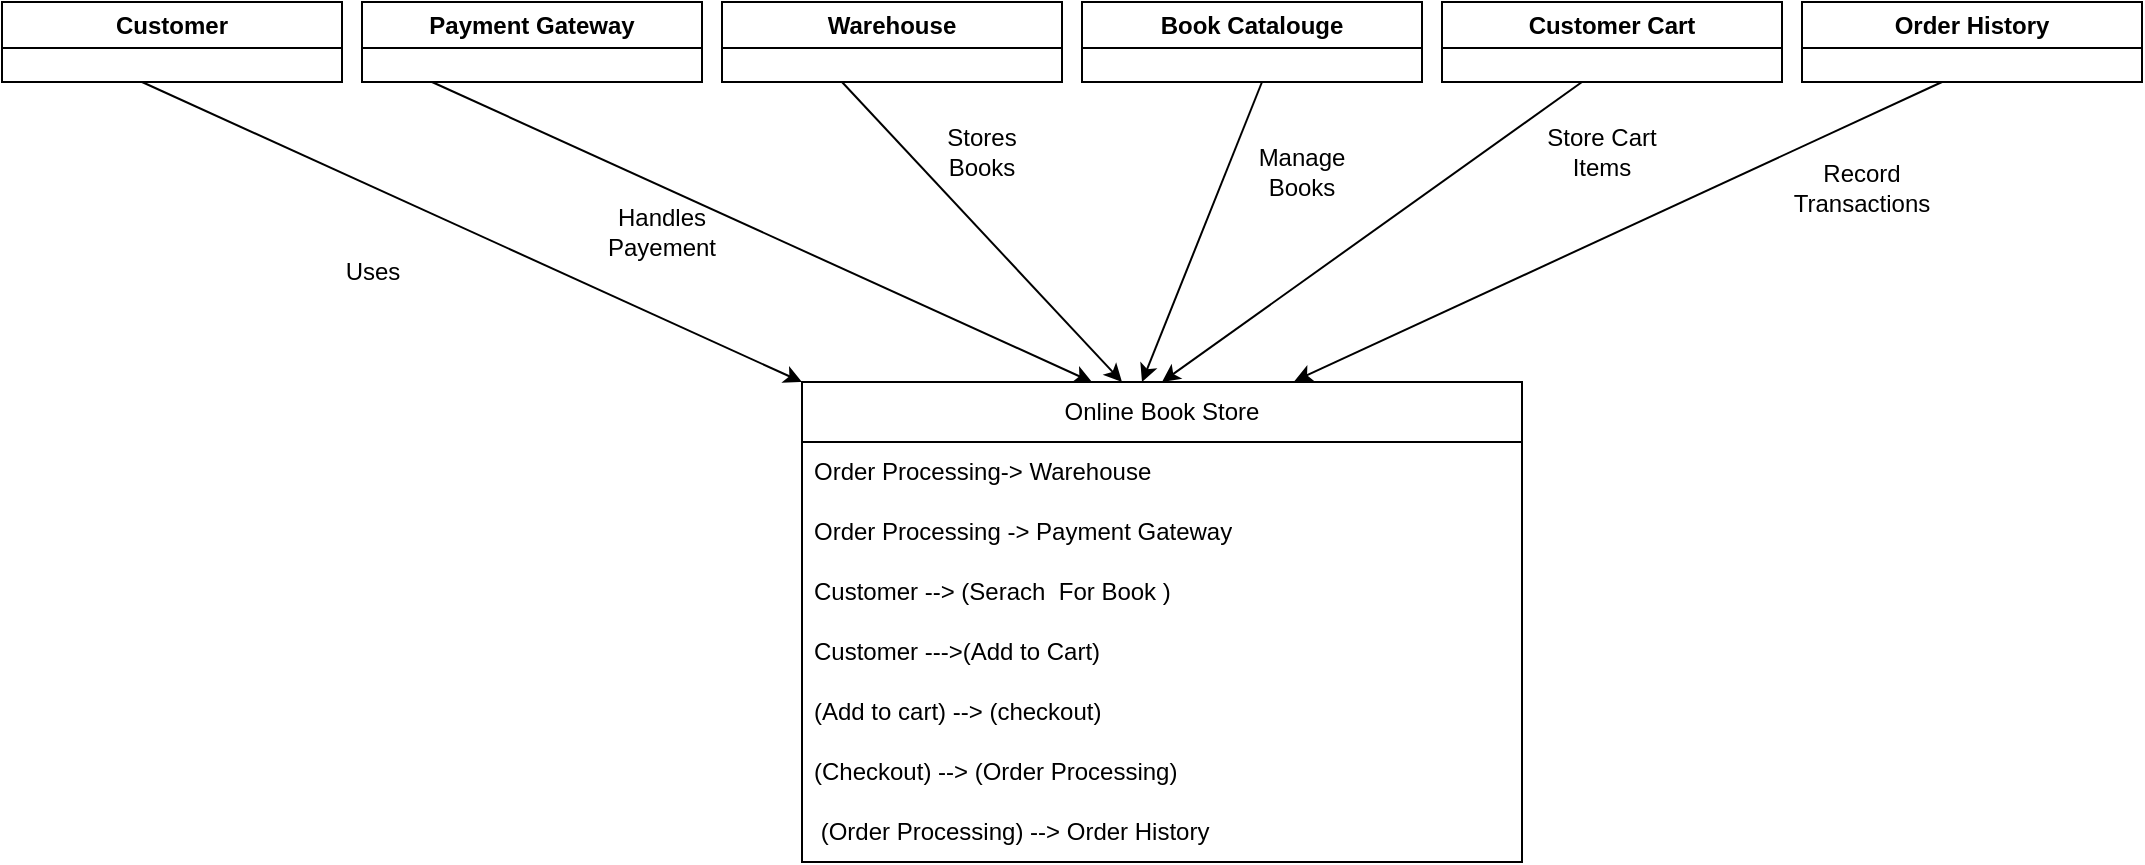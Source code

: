 <mxfile version="21.7.2" type="github">
  <diagram name="Page-1" id="e7e014a7-5840-1c2e-5031-d8a46d1fe8dd">
    <mxGraphModel dx="1489" dy="832" grid="1" gridSize="10" guides="1" tooltips="1" connect="1" arrows="1" fold="1" page="1" pageScale="1" pageWidth="1169" pageHeight="826" background="none" math="0" shadow="0">
      <root>
        <mxCell id="0" />
        <mxCell id="1" parent="0" />
        <mxCell id="bN8ejbelT_9eSDVCJ1QS-51" value="Customer" style="swimlane;whiteSpace=wrap;html=1;" vertex="1" parent="1">
          <mxGeometry x="40" y="110" width="170" height="40" as="geometry" />
        </mxCell>
        <mxCell id="bN8ejbelT_9eSDVCJ1QS-52" value="Payment Gateway" style="swimlane;whiteSpace=wrap;html=1;" vertex="1" parent="1">
          <mxGeometry x="220" y="110" width="170" height="40" as="geometry" />
        </mxCell>
        <mxCell id="bN8ejbelT_9eSDVCJ1QS-54" value="Warehouse" style="swimlane;whiteSpace=wrap;html=1;" vertex="1" parent="1">
          <mxGeometry x="400" y="110" width="170" height="40" as="geometry" />
        </mxCell>
        <mxCell id="bN8ejbelT_9eSDVCJ1QS-55" value="Book Catalouge" style="swimlane;whiteSpace=wrap;html=1;" vertex="1" parent="1">
          <mxGeometry x="580" y="110" width="170" height="40" as="geometry" />
        </mxCell>
        <mxCell id="bN8ejbelT_9eSDVCJ1QS-56" value="Customer Cart" style="swimlane;whiteSpace=wrap;html=1;" vertex="1" parent="1">
          <mxGeometry x="760" y="110" width="170" height="40" as="geometry" />
        </mxCell>
        <mxCell id="bN8ejbelT_9eSDVCJ1QS-57" value="Order History" style="swimlane;whiteSpace=wrap;html=1;" vertex="1" parent="1">
          <mxGeometry x="940" y="110" width="170" height="40" as="geometry" />
        </mxCell>
        <mxCell id="bN8ejbelT_9eSDVCJ1QS-80" value="Online Book Store" style="swimlane;fontStyle=0;childLayout=stackLayout;horizontal=1;startSize=30;horizontalStack=0;resizeParent=1;resizeParentMax=0;resizeLast=0;collapsible=1;marginBottom=0;whiteSpace=wrap;html=1;" vertex="1" parent="1">
          <mxGeometry x="440" y="300" width="360" height="240" as="geometry" />
        </mxCell>
        <mxCell id="bN8ejbelT_9eSDVCJ1QS-81" value="Order Processing-&amp;gt; Warehouse" style="text;strokeColor=none;fillColor=none;align=left;verticalAlign=middle;spacingLeft=4;spacingRight=4;overflow=hidden;points=[[0,0.5],[1,0.5]];portConstraint=eastwest;rotatable=0;whiteSpace=wrap;html=1;" vertex="1" parent="bN8ejbelT_9eSDVCJ1QS-80">
          <mxGeometry y="30" width="360" height="30" as="geometry" />
        </mxCell>
        <mxCell id="bN8ejbelT_9eSDVCJ1QS-82" value="Order Processing -&amp;gt; Payment Gateway" style="text;strokeColor=none;fillColor=none;align=left;verticalAlign=middle;spacingLeft=4;spacingRight=4;overflow=hidden;points=[[0,0.5],[1,0.5]];portConstraint=eastwest;rotatable=0;whiteSpace=wrap;html=1;" vertex="1" parent="bN8ejbelT_9eSDVCJ1QS-80">
          <mxGeometry y="60" width="360" height="30" as="geometry" />
        </mxCell>
        <mxCell id="bN8ejbelT_9eSDVCJ1QS-83" value="Customer --&amp;gt; (Serach&amp;nbsp; For Book )" style="text;strokeColor=none;fillColor=none;align=left;verticalAlign=middle;spacingLeft=4;spacingRight=4;overflow=hidden;points=[[0,0.5],[1,0.5]];portConstraint=eastwest;rotatable=0;whiteSpace=wrap;html=1;" vertex="1" parent="bN8ejbelT_9eSDVCJ1QS-80">
          <mxGeometry y="90" width="360" height="30" as="geometry" />
        </mxCell>
        <mxCell id="bN8ejbelT_9eSDVCJ1QS-94" value="Customer ---&amp;gt;(Add to Cart)" style="text;strokeColor=none;fillColor=none;align=left;verticalAlign=middle;spacingLeft=4;spacingRight=4;overflow=hidden;points=[[0,0.5],[1,0.5]];portConstraint=eastwest;rotatable=0;whiteSpace=wrap;html=1;" vertex="1" parent="bN8ejbelT_9eSDVCJ1QS-80">
          <mxGeometry y="120" width="360" height="30" as="geometry" />
        </mxCell>
        <mxCell id="bN8ejbelT_9eSDVCJ1QS-95" value="(Add to cart) --&amp;gt; (checkout)" style="text;strokeColor=none;fillColor=none;align=left;verticalAlign=middle;spacingLeft=4;spacingRight=4;overflow=hidden;points=[[0,0.5],[1,0.5]];portConstraint=eastwest;rotatable=0;whiteSpace=wrap;html=1;" vertex="1" parent="bN8ejbelT_9eSDVCJ1QS-80">
          <mxGeometry y="150" width="360" height="30" as="geometry" />
        </mxCell>
        <mxCell id="bN8ejbelT_9eSDVCJ1QS-96" value="(Checkout) --&amp;gt; (Order Processing)" style="text;strokeColor=none;fillColor=none;align=left;verticalAlign=middle;spacingLeft=4;spacingRight=4;overflow=hidden;points=[[0,0.5],[1,0.5]];portConstraint=eastwest;rotatable=0;whiteSpace=wrap;html=1;" vertex="1" parent="bN8ejbelT_9eSDVCJ1QS-80">
          <mxGeometry y="180" width="360" height="30" as="geometry" />
        </mxCell>
        <mxCell id="bN8ejbelT_9eSDVCJ1QS-97" value="&amp;nbsp;(Order Processing) --&amp;gt; Order History" style="text;strokeColor=none;fillColor=none;align=left;verticalAlign=middle;spacingLeft=4;spacingRight=4;overflow=hidden;points=[[0,0.5],[1,0.5]];portConstraint=eastwest;rotatable=0;whiteSpace=wrap;html=1;" vertex="1" parent="bN8ejbelT_9eSDVCJ1QS-80">
          <mxGeometry y="210" width="360" height="30" as="geometry" />
        </mxCell>
        <mxCell id="bN8ejbelT_9eSDVCJ1QS-99" value="" style="endArrow=classic;html=1;rounded=0;entryX=0;entryY=0;entryDx=0;entryDy=0;" edge="1" parent="1" target="bN8ejbelT_9eSDVCJ1QS-80">
          <mxGeometry width="50" height="50" relative="1" as="geometry">
            <mxPoint x="110" y="150" as="sourcePoint" />
            <mxPoint x="270" y="420" as="targetPoint" />
          </mxGeometry>
        </mxCell>
        <mxCell id="bN8ejbelT_9eSDVCJ1QS-101" value="Uses" style="text;html=1;align=center;verticalAlign=middle;resizable=0;points=[];autosize=1;strokeColor=none;fillColor=none;" vertex="1" parent="1">
          <mxGeometry x="200" y="230" width="50" height="30" as="geometry" />
        </mxCell>
        <mxCell id="bN8ejbelT_9eSDVCJ1QS-103" value="" style="endArrow=classic;html=1;rounded=0;entryX=0;entryY=0;entryDx=0;entryDy=0;" edge="1" parent="1">
          <mxGeometry width="50" height="50" relative="1" as="geometry">
            <mxPoint x="255" y="150" as="sourcePoint" />
            <mxPoint x="585" y="300" as="targetPoint" />
          </mxGeometry>
        </mxCell>
        <mxCell id="bN8ejbelT_9eSDVCJ1QS-104" value="Handles Payement" style="text;strokeColor=none;align=center;fillColor=none;html=1;verticalAlign=middle;whiteSpace=wrap;rounded=0;" vertex="1" parent="1">
          <mxGeometry x="340" y="210" width="60" height="30" as="geometry" />
        </mxCell>
        <mxCell id="bN8ejbelT_9eSDVCJ1QS-108" value="" style="endArrow=classic;html=1;rounded=0;" edge="1" parent="1">
          <mxGeometry width="50" height="50" relative="1" as="geometry">
            <mxPoint x="460" y="150" as="sourcePoint" />
            <mxPoint x="600" y="300" as="targetPoint" />
          </mxGeometry>
        </mxCell>
        <mxCell id="bN8ejbelT_9eSDVCJ1QS-109" value="Stores Books" style="text;strokeColor=none;align=center;fillColor=none;html=1;verticalAlign=middle;whiteSpace=wrap;rounded=0;" vertex="1" parent="1">
          <mxGeometry x="500" y="170" width="60" height="30" as="geometry" />
        </mxCell>
        <mxCell id="bN8ejbelT_9eSDVCJ1QS-110" value="" style="endArrow=classic;html=1;rounded=0;" edge="1" parent="1">
          <mxGeometry width="50" height="50" relative="1" as="geometry">
            <mxPoint x="670" y="150" as="sourcePoint" />
            <mxPoint x="610" y="300" as="targetPoint" />
          </mxGeometry>
        </mxCell>
        <mxCell id="bN8ejbelT_9eSDVCJ1QS-111" value="Manage Books" style="text;strokeColor=none;align=center;fillColor=none;html=1;verticalAlign=middle;whiteSpace=wrap;rounded=0;" vertex="1" parent="1">
          <mxGeometry x="660" y="180" width="60" height="30" as="geometry" />
        </mxCell>
        <mxCell id="bN8ejbelT_9eSDVCJ1QS-112" value="" style="endArrow=classic;html=1;rounded=0;entryX=0.5;entryY=0;entryDx=0;entryDy=0;" edge="1" parent="1" target="bN8ejbelT_9eSDVCJ1QS-80">
          <mxGeometry width="50" height="50" relative="1" as="geometry">
            <mxPoint x="830" y="150" as="sourcePoint" />
            <mxPoint x="640" y="290" as="targetPoint" />
          </mxGeometry>
        </mxCell>
        <mxCell id="bN8ejbelT_9eSDVCJ1QS-113" value="Store Cart Items" style="text;strokeColor=none;align=center;fillColor=none;html=1;verticalAlign=middle;whiteSpace=wrap;rounded=0;" vertex="1" parent="1">
          <mxGeometry x="810" y="170" width="60" height="30" as="geometry" />
        </mxCell>
        <mxCell id="bN8ejbelT_9eSDVCJ1QS-116" value="" style="endArrow=classic;html=1;rounded=0;entryX=0.684;entryY=-0.002;entryDx=0;entryDy=0;entryPerimeter=0;" edge="1" parent="1" target="bN8ejbelT_9eSDVCJ1QS-80">
          <mxGeometry width="50" height="50" relative="1" as="geometry">
            <mxPoint x="1010" y="150" as="sourcePoint" />
            <mxPoint x="800" y="300" as="targetPoint" />
          </mxGeometry>
        </mxCell>
        <mxCell id="bN8ejbelT_9eSDVCJ1QS-117" value="Record Transactions" style="text;strokeColor=none;align=center;fillColor=none;html=1;verticalAlign=middle;whiteSpace=wrap;rounded=0;" vertex="1" parent="1">
          <mxGeometry x="940" y="188" width="60" height="30" as="geometry" />
        </mxCell>
      </root>
    </mxGraphModel>
  </diagram>
</mxfile>
